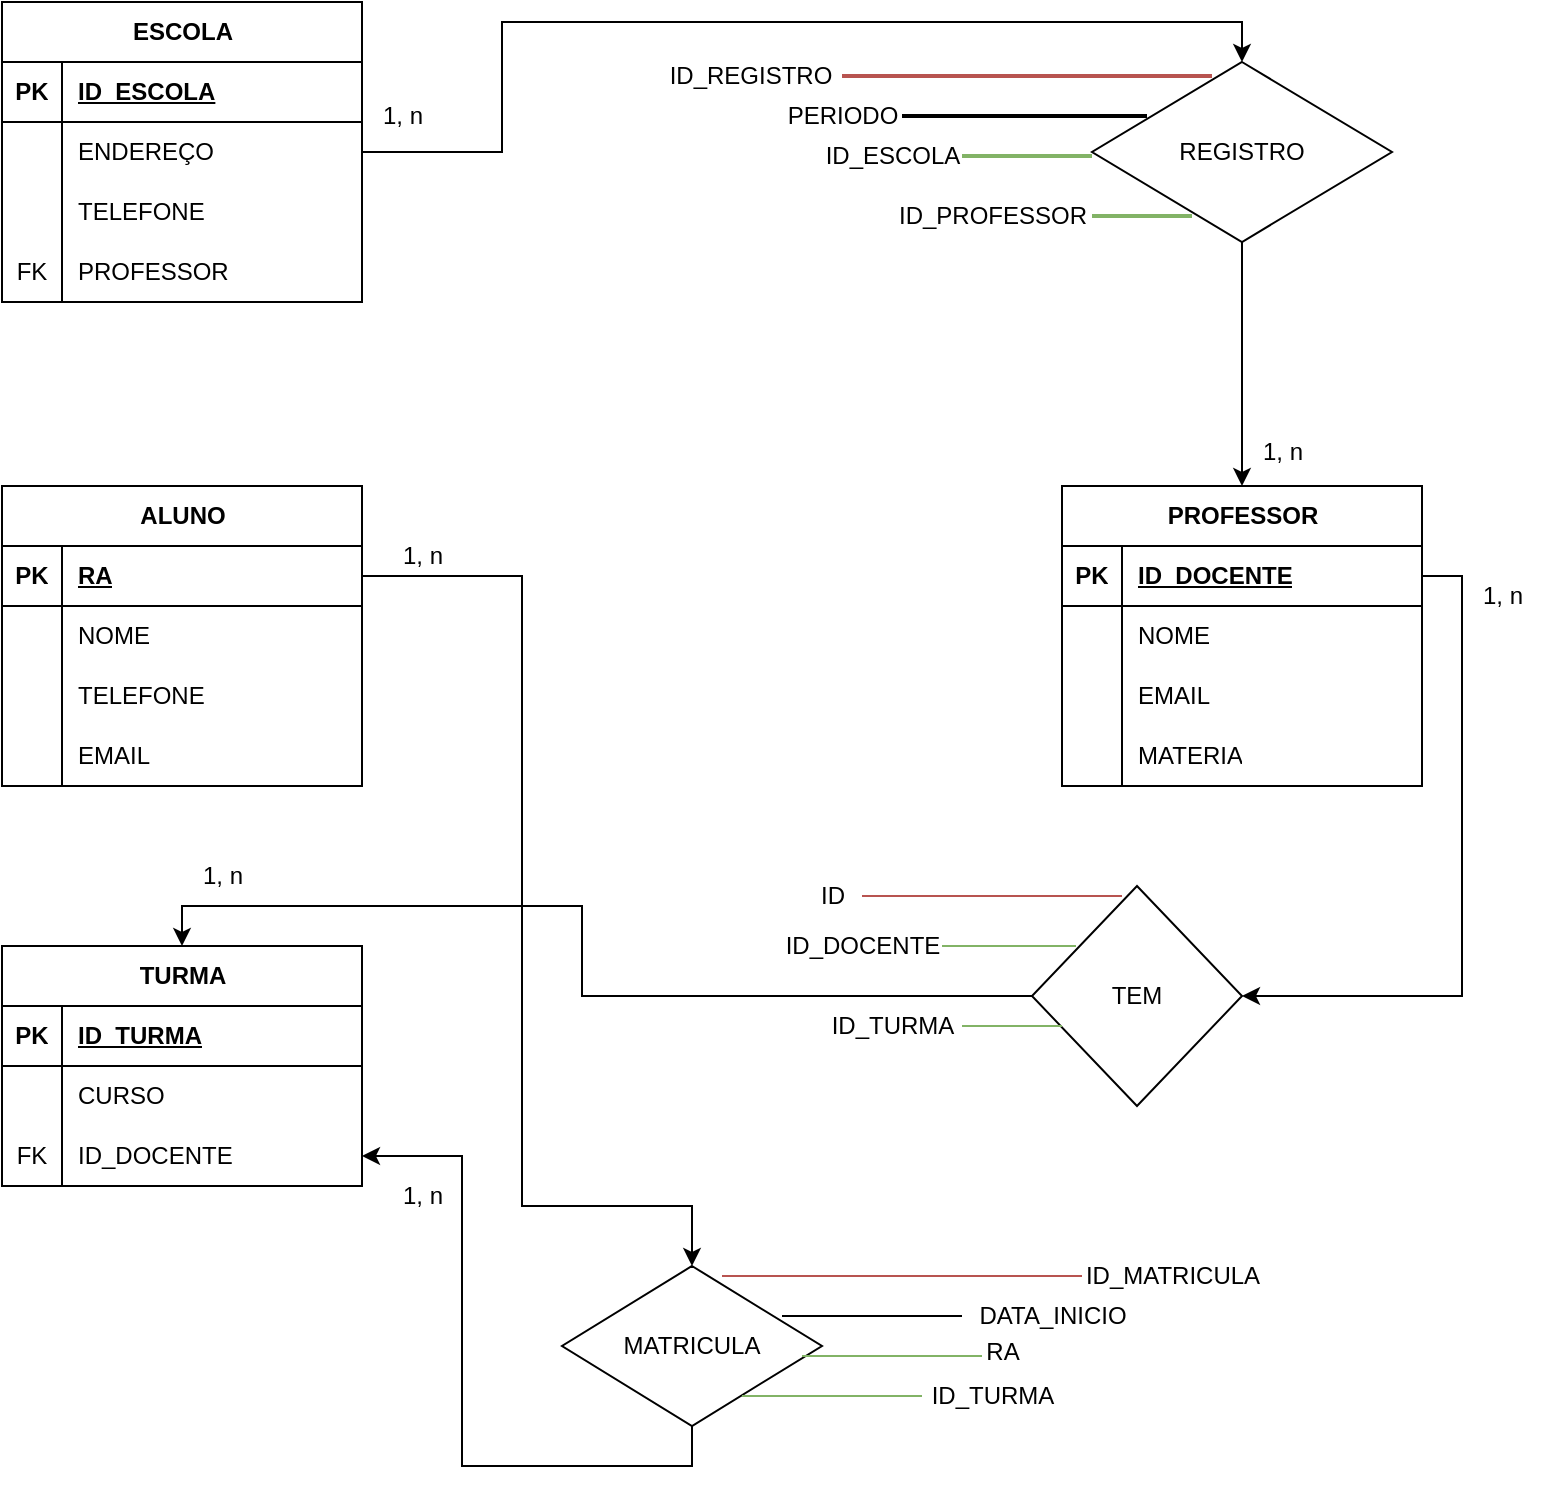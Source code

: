 <mxfile version="24.7.17">
  <diagram name="Página-1" id="XFf-yhiLJ4eEFVJLZDWL">
    <mxGraphModel dx="1147" dy="726" grid="1" gridSize="10" guides="1" tooltips="1" connect="1" arrows="1" fold="1" page="1" pageScale="1" pageWidth="827" pageHeight="1169" math="0" shadow="0">
      <root>
        <mxCell id="0" />
        <mxCell id="1" parent="0" />
        <mxCell id="puEb2fNfzqytaX8gkuvn-1" value="ALUNO" style="shape=table;startSize=30;container=1;collapsible=1;childLayout=tableLayout;fixedRows=1;rowLines=0;fontStyle=1;align=center;resizeLast=1;html=1;" parent="1" vertex="1">
          <mxGeometry x="40" y="310" width="180" height="150" as="geometry" />
        </mxCell>
        <mxCell id="puEb2fNfzqytaX8gkuvn-2" value="" style="shape=tableRow;horizontal=0;startSize=0;swimlaneHead=0;swimlaneBody=0;fillColor=none;collapsible=0;dropTarget=0;points=[[0,0.5],[1,0.5]];portConstraint=eastwest;top=0;left=0;right=0;bottom=1;" parent="puEb2fNfzqytaX8gkuvn-1" vertex="1">
          <mxGeometry y="30" width="180" height="30" as="geometry" />
        </mxCell>
        <mxCell id="puEb2fNfzqytaX8gkuvn-3" value="PK" style="shape=partialRectangle;connectable=0;fillColor=none;top=0;left=0;bottom=0;right=0;fontStyle=1;overflow=hidden;whiteSpace=wrap;html=1;" parent="puEb2fNfzqytaX8gkuvn-2" vertex="1">
          <mxGeometry width="30" height="30" as="geometry">
            <mxRectangle width="30" height="30" as="alternateBounds" />
          </mxGeometry>
        </mxCell>
        <mxCell id="puEb2fNfzqytaX8gkuvn-4" value="RA" style="shape=partialRectangle;connectable=0;fillColor=none;top=0;left=0;bottom=0;right=0;align=left;spacingLeft=6;fontStyle=5;overflow=hidden;whiteSpace=wrap;html=1;" parent="puEb2fNfzqytaX8gkuvn-2" vertex="1">
          <mxGeometry x="30" width="150" height="30" as="geometry">
            <mxRectangle width="150" height="30" as="alternateBounds" />
          </mxGeometry>
        </mxCell>
        <mxCell id="puEb2fNfzqytaX8gkuvn-5" value="" style="shape=tableRow;horizontal=0;startSize=0;swimlaneHead=0;swimlaneBody=0;fillColor=none;collapsible=0;dropTarget=0;points=[[0,0.5],[1,0.5]];portConstraint=eastwest;top=0;left=0;right=0;bottom=0;" parent="puEb2fNfzqytaX8gkuvn-1" vertex="1">
          <mxGeometry y="60" width="180" height="30" as="geometry" />
        </mxCell>
        <mxCell id="puEb2fNfzqytaX8gkuvn-6" value="" style="shape=partialRectangle;connectable=0;fillColor=none;top=0;left=0;bottom=0;right=0;editable=1;overflow=hidden;whiteSpace=wrap;html=1;" parent="puEb2fNfzqytaX8gkuvn-5" vertex="1">
          <mxGeometry width="30" height="30" as="geometry">
            <mxRectangle width="30" height="30" as="alternateBounds" />
          </mxGeometry>
        </mxCell>
        <mxCell id="puEb2fNfzqytaX8gkuvn-7" value="NOME" style="shape=partialRectangle;connectable=0;fillColor=none;top=0;left=0;bottom=0;right=0;align=left;spacingLeft=6;overflow=hidden;whiteSpace=wrap;html=1;" parent="puEb2fNfzqytaX8gkuvn-5" vertex="1">
          <mxGeometry x="30" width="150" height="30" as="geometry">
            <mxRectangle width="150" height="30" as="alternateBounds" />
          </mxGeometry>
        </mxCell>
        <mxCell id="puEb2fNfzqytaX8gkuvn-8" value="" style="shape=tableRow;horizontal=0;startSize=0;swimlaneHead=0;swimlaneBody=0;fillColor=none;collapsible=0;dropTarget=0;points=[[0,0.5],[1,0.5]];portConstraint=eastwest;top=0;left=0;right=0;bottom=0;" parent="puEb2fNfzqytaX8gkuvn-1" vertex="1">
          <mxGeometry y="90" width="180" height="30" as="geometry" />
        </mxCell>
        <mxCell id="puEb2fNfzqytaX8gkuvn-9" value="" style="shape=partialRectangle;connectable=0;fillColor=none;top=0;left=0;bottom=0;right=0;editable=1;overflow=hidden;whiteSpace=wrap;html=1;" parent="puEb2fNfzqytaX8gkuvn-8" vertex="1">
          <mxGeometry width="30" height="30" as="geometry">
            <mxRectangle width="30" height="30" as="alternateBounds" />
          </mxGeometry>
        </mxCell>
        <mxCell id="puEb2fNfzqytaX8gkuvn-10" value="TELEFONE" style="shape=partialRectangle;connectable=0;fillColor=none;top=0;left=0;bottom=0;right=0;align=left;spacingLeft=6;overflow=hidden;whiteSpace=wrap;html=1;" parent="puEb2fNfzqytaX8gkuvn-8" vertex="1">
          <mxGeometry x="30" width="150" height="30" as="geometry">
            <mxRectangle width="150" height="30" as="alternateBounds" />
          </mxGeometry>
        </mxCell>
        <mxCell id="puEb2fNfzqytaX8gkuvn-11" value="" style="shape=tableRow;horizontal=0;startSize=0;swimlaneHead=0;swimlaneBody=0;fillColor=none;collapsible=0;dropTarget=0;points=[[0,0.5],[1,0.5]];portConstraint=eastwest;top=0;left=0;right=0;bottom=0;" parent="puEb2fNfzqytaX8gkuvn-1" vertex="1">
          <mxGeometry y="120" width="180" height="30" as="geometry" />
        </mxCell>
        <mxCell id="puEb2fNfzqytaX8gkuvn-12" value="" style="shape=partialRectangle;connectable=0;fillColor=none;top=0;left=0;bottom=0;right=0;editable=1;overflow=hidden;whiteSpace=wrap;html=1;" parent="puEb2fNfzqytaX8gkuvn-11" vertex="1">
          <mxGeometry width="30" height="30" as="geometry">
            <mxRectangle width="30" height="30" as="alternateBounds" />
          </mxGeometry>
        </mxCell>
        <mxCell id="puEb2fNfzqytaX8gkuvn-13" value="EMAIL" style="shape=partialRectangle;connectable=0;fillColor=none;top=0;left=0;bottom=0;right=0;align=left;spacingLeft=6;overflow=hidden;whiteSpace=wrap;html=1;" parent="puEb2fNfzqytaX8gkuvn-11" vertex="1">
          <mxGeometry x="30" width="150" height="30" as="geometry">
            <mxRectangle width="150" height="30" as="alternateBounds" />
          </mxGeometry>
        </mxCell>
        <mxCell id="puEb2fNfzqytaX8gkuvn-14" value="ESCOLA" style="shape=table;startSize=30;container=1;collapsible=1;childLayout=tableLayout;fixedRows=1;rowLines=0;fontStyle=1;align=center;resizeLast=1;html=1;" parent="1" vertex="1">
          <mxGeometry x="40" y="68" width="180" height="150" as="geometry" />
        </mxCell>
        <mxCell id="puEb2fNfzqytaX8gkuvn-15" value="" style="shape=tableRow;horizontal=0;startSize=0;swimlaneHead=0;swimlaneBody=0;fillColor=none;collapsible=0;dropTarget=0;points=[[0,0.5],[1,0.5]];portConstraint=eastwest;top=0;left=0;right=0;bottom=1;" parent="puEb2fNfzqytaX8gkuvn-14" vertex="1">
          <mxGeometry y="30" width="180" height="30" as="geometry" />
        </mxCell>
        <mxCell id="puEb2fNfzqytaX8gkuvn-16" value="PK" style="shape=partialRectangle;connectable=0;fillColor=none;top=0;left=0;bottom=0;right=0;fontStyle=1;overflow=hidden;whiteSpace=wrap;html=1;" parent="puEb2fNfzqytaX8gkuvn-15" vertex="1">
          <mxGeometry width="30" height="30" as="geometry">
            <mxRectangle width="30" height="30" as="alternateBounds" />
          </mxGeometry>
        </mxCell>
        <mxCell id="puEb2fNfzqytaX8gkuvn-17" value="ID_ESCOLA" style="shape=partialRectangle;connectable=0;fillColor=none;top=0;left=0;bottom=0;right=0;align=left;spacingLeft=6;fontStyle=5;overflow=hidden;whiteSpace=wrap;html=1;" parent="puEb2fNfzqytaX8gkuvn-15" vertex="1">
          <mxGeometry x="30" width="150" height="30" as="geometry">
            <mxRectangle width="150" height="30" as="alternateBounds" />
          </mxGeometry>
        </mxCell>
        <mxCell id="puEb2fNfzqytaX8gkuvn-18" value="" style="shape=tableRow;horizontal=0;startSize=0;swimlaneHead=0;swimlaneBody=0;fillColor=none;collapsible=0;dropTarget=0;points=[[0,0.5],[1,0.5]];portConstraint=eastwest;top=0;left=0;right=0;bottom=0;" parent="puEb2fNfzqytaX8gkuvn-14" vertex="1">
          <mxGeometry y="60" width="180" height="30" as="geometry" />
        </mxCell>
        <mxCell id="puEb2fNfzqytaX8gkuvn-19" value="" style="shape=partialRectangle;connectable=0;fillColor=none;top=0;left=0;bottom=0;right=0;editable=1;overflow=hidden;whiteSpace=wrap;html=1;" parent="puEb2fNfzqytaX8gkuvn-18" vertex="1">
          <mxGeometry width="30" height="30" as="geometry">
            <mxRectangle width="30" height="30" as="alternateBounds" />
          </mxGeometry>
        </mxCell>
        <mxCell id="puEb2fNfzqytaX8gkuvn-20" value="ENDEREÇO" style="shape=partialRectangle;connectable=0;fillColor=none;top=0;left=0;bottom=0;right=0;align=left;spacingLeft=6;overflow=hidden;whiteSpace=wrap;html=1;" parent="puEb2fNfzqytaX8gkuvn-18" vertex="1">
          <mxGeometry x="30" width="150" height="30" as="geometry">
            <mxRectangle width="150" height="30" as="alternateBounds" />
          </mxGeometry>
        </mxCell>
        <mxCell id="puEb2fNfzqytaX8gkuvn-21" value="" style="shape=tableRow;horizontal=0;startSize=0;swimlaneHead=0;swimlaneBody=0;fillColor=none;collapsible=0;dropTarget=0;points=[[0,0.5],[1,0.5]];portConstraint=eastwest;top=0;left=0;right=0;bottom=0;" parent="puEb2fNfzqytaX8gkuvn-14" vertex="1">
          <mxGeometry y="90" width="180" height="30" as="geometry" />
        </mxCell>
        <mxCell id="puEb2fNfzqytaX8gkuvn-22" value="" style="shape=partialRectangle;connectable=0;fillColor=none;top=0;left=0;bottom=0;right=0;editable=1;overflow=hidden;whiteSpace=wrap;html=1;" parent="puEb2fNfzqytaX8gkuvn-21" vertex="1">
          <mxGeometry width="30" height="30" as="geometry">
            <mxRectangle width="30" height="30" as="alternateBounds" />
          </mxGeometry>
        </mxCell>
        <mxCell id="puEb2fNfzqytaX8gkuvn-23" value="TELEFONE" style="shape=partialRectangle;connectable=0;fillColor=none;top=0;left=0;bottom=0;right=0;align=left;spacingLeft=6;overflow=hidden;whiteSpace=wrap;html=1;" parent="puEb2fNfzqytaX8gkuvn-21" vertex="1">
          <mxGeometry x="30" width="150" height="30" as="geometry">
            <mxRectangle width="150" height="30" as="alternateBounds" />
          </mxGeometry>
        </mxCell>
        <mxCell id="puEb2fNfzqytaX8gkuvn-24" value="" style="shape=tableRow;horizontal=0;startSize=0;swimlaneHead=0;swimlaneBody=0;fillColor=none;collapsible=0;dropTarget=0;points=[[0,0.5],[1,0.5]];portConstraint=eastwest;top=0;left=0;right=0;bottom=0;" parent="puEb2fNfzqytaX8gkuvn-14" vertex="1">
          <mxGeometry y="120" width="180" height="30" as="geometry" />
        </mxCell>
        <mxCell id="puEb2fNfzqytaX8gkuvn-25" value="FK" style="shape=partialRectangle;connectable=0;fillColor=none;top=0;left=0;bottom=0;right=0;editable=1;overflow=hidden;whiteSpace=wrap;html=1;" parent="puEb2fNfzqytaX8gkuvn-24" vertex="1">
          <mxGeometry width="30" height="30" as="geometry">
            <mxRectangle width="30" height="30" as="alternateBounds" />
          </mxGeometry>
        </mxCell>
        <mxCell id="puEb2fNfzqytaX8gkuvn-26" value="PROFESSOR" style="shape=partialRectangle;connectable=0;fillColor=none;top=0;left=0;bottom=0;right=0;align=left;spacingLeft=6;overflow=hidden;whiteSpace=wrap;html=1;" parent="puEb2fNfzqytaX8gkuvn-24" vertex="1">
          <mxGeometry x="30" width="150" height="30" as="geometry">
            <mxRectangle width="150" height="30" as="alternateBounds" />
          </mxGeometry>
        </mxCell>
        <mxCell id="puEb2fNfzqytaX8gkuvn-27" value="PROFESSOR" style="shape=table;startSize=30;container=1;collapsible=1;childLayout=tableLayout;fixedRows=1;rowLines=0;fontStyle=1;align=center;resizeLast=1;html=1;" parent="1" vertex="1">
          <mxGeometry x="570" y="310" width="180" height="150" as="geometry" />
        </mxCell>
        <mxCell id="puEb2fNfzqytaX8gkuvn-28" value="" style="shape=tableRow;horizontal=0;startSize=0;swimlaneHead=0;swimlaneBody=0;fillColor=none;collapsible=0;dropTarget=0;points=[[0,0.5],[1,0.5]];portConstraint=eastwest;top=0;left=0;right=0;bottom=1;" parent="puEb2fNfzqytaX8gkuvn-27" vertex="1">
          <mxGeometry y="30" width="180" height="30" as="geometry" />
        </mxCell>
        <mxCell id="puEb2fNfzqytaX8gkuvn-29" value="PK" style="shape=partialRectangle;connectable=0;fillColor=none;top=0;left=0;bottom=0;right=0;fontStyle=1;overflow=hidden;whiteSpace=wrap;html=1;" parent="puEb2fNfzqytaX8gkuvn-28" vertex="1">
          <mxGeometry width="30" height="30" as="geometry">
            <mxRectangle width="30" height="30" as="alternateBounds" />
          </mxGeometry>
        </mxCell>
        <mxCell id="puEb2fNfzqytaX8gkuvn-30" value="ID_DOCENTE" style="shape=partialRectangle;connectable=0;fillColor=none;top=0;left=0;bottom=0;right=0;align=left;spacingLeft=6;fontStyle=5;overflow=hidden;whiteSpace=wrap;html=1;" parent="puEb2fNfzqytaX8gkuvn-28" vertex="1">
          <mxGeometry x="30" width="150" height="30" as="geometry">
            <mxRectangle width="150" height="30" as="alternateBounds" />
          </mxGeometry>
        </mxCell>
        <mxCell id="puEb2fNfzqytaX8gkuvn-31" value="" style="shape=tableRow;horizontal=0;startSize=0;swimlaneHead=0;swimlaneBody=0;fillColor=none;collapsible=0;dropTarget=0;points=[[0,0.5],[1,0.5]];portConstraint=eastwest;top=0;left=0;right=0;bottom=0;" parent="puEb2fNfzqytaX8gkuvn-27" vertex="1">
          <mxGeometry y="60" width="180" height="30" as="geometry" />
        </mxCell>
        <mxCell id="puEb2fNfzqytaX8gkuvn-32" value="" style="shape=partialRectangle;connectable=0;fillColor=none;top=0;left=0;bottom=0;right=0;editable=1;overflow=hidden;whiteSpace=wrap;html=1;" parent="puEb2fNfzqytaX8gkuvn-31" vertex="1">
          <mxGeometry width="30" height="30" as="geometry">
            <mxRectangle width="30" height="30" as="alternateBounds" />
          </mxGeometry>
        </mxCell>
        <mxCell id="puEb2fNfzqytaX8gkuvn-33" value="NOME" style="shape=partialRectangle;connectable=0;fillColor=none;top=0;left=0;bottom=0;right=0;align=left;spacingLeft=6;overflow=hidden;whiteSpace=wrap;html=1;" parent="puEb2fNfzqytaX8gkuvn-31" vertex="1">
          <mxGeometry x="30" width="150" height="30" as="geometry">
            <mxRectangle width="150" height="30" as="alternateBounds" />
          </mxGeometry>
        </mxCell>
        <mxCell id="puEb2fNfzqytaX8gkuvn-37" value="" style="shape=tableRow;horizontal=0;startSize=0;swimlaneHead=0;swimlaneBody=0;fillColor=none;collapsible=0;dropTarget=0;points=[[0,0.5],[1,0.5]];portConstraint=eastwest;top=0;left=0;right=0;bottom=0;" parent="puEb2fNfzqytaX8gkuvn-27" vertex="1">
          <mxGeometry y="90" width="180" height="30" as="geometry" />
        </mxCell>
        <mxCell id="puEb2fNfzqytaX8gkuvn-38" value="" style="shape=partialRectangle;connectable=0;fillColor=none;top=0;left=0;bottom=0;right=0;editable=1;overflow=hidden;whiteSpace=wrap;html=1;" parent="puEb2fNfzqytaX8gkuvn-37" vertex="1">
          <mxGeometry width="30" height="30" as="geometry">
            <mxRectangle width="30" height="30" as="alternateBounds" />
          </mxGeometry>
        </mxCell>
        <mxCell id="puEb2fNfzqytaX8gkuvn-39" value="EMAIL" style="shape=partialRectangle;connectable=0;fillColor=none;top=0;left=0;bottom=0;right=0;align=left;spacingLeft=6;overflow=hidden;whiteSpace=wrap;html=1;" parent="puEb2fNfzqytaX8gkuvn-37" vertex="1">
          <mxGeometry x="30" width="150" height="30" as="geometry">
            <mxRectangle width="150" height="30" as="alternateBounds" />
          </mxGeometry>
        </mxCell>
        <mxCell id="VdZGk-q2LkiDsEZGdjxJ-30" value="" style="shape=tableRow;horizontal=0;startSize=0;swimlaneHead=0;swimlaneBody=0;fillColor=none;collapsible=0;dropTarget=0;points=[[0,0.5],[1,0.5]];portConstraint=eastwest;top=0;left=0;right=0;bottom=0;" vertex="1" parent="puEb2fNfzqytaX8gkuvn-27">
          <mxGeometry y="120" width="180" height="30" as="geometry" />
        </mxCell>
        <mxCell id="VdZGk-q2LkiDsEZGdjxJ-31" value="" style="shape=partialRectangle;connectable=0;fillColor=none;top=0;left=0;bottom=0;right=0;editable=1;overflow=hidden;whiteSpace=wrap;html=1;" vertex="1" parent="VdZGk-q2LkiDsEZGdjxJ-30">
          <mxGeometry width="30" height="30" as="geometry">
            <mxRectangle width="30" height="30" as="alternateBounds" />
          </mxGeometry>
        </mxCell>
        <mxCell id="VdZGk-q2LkiDsEZGdjxJ-32" value="MATERIA" style="shape=partialRectangle;connectable=0;fillColor=none;top=0;left=0;bottom=0;right=0;align=left;spacingLeft=6;overflow=hidden;whiteSpace=wrap;html=1;" vertex="1" parent="VdZGk-q2LkiDsEZGdjxJ-30">
          <mxGeometry x="30" width="150" height="30" as="geometry">
            <mxRectangle width="150" height="30" as="alternateBounds" />
          </mxGeometry>
        </mxCell>
        <mxCell id="puEb2fNfzqytaX8gkuvn-71" style="edgeStyle=orthogonalEdgeStyle;rounded=0;orthogonalLoop=1;jettySize=auto;html=1;exitX=0.5;exitY=1;exitDx=0;exitDy=0;entryX=1;entryY=0.5;entryDx=0;entryDy=0;" parent="1" source="puEb2fNfzqytaX8gkuvn-40" target="puEb2fNfzqytaX8gkuvn-54" edge="1">
          <mxGeometry relative="1" as="geometry" />
        </mxCell>
        <mxCell id="puEb2fNfzqytaX8gkuvn-40" value="MATRICULA" style="shape=rhombus;html=1;dashed=0;whiteSpace=wrap;perimeter=rhombusPerimeter;" parent="1" vertex="1">
          <mxGeometry x="320" y="700" width="130" height="80" as="geometry" />
        </mxCell>
        <mxCell id="puEb2fNfzqytaX8gkuvn-44" value="TURMA" style="shape=table;startSize=30;container=1;collapsible=1;childLayout=tableLayout;fixedRows=1;rowLines=0;fontStyle=1;align=center;resizeLast=1;html=1;" parent="1" vertex="1">
          <mxGeometry x="40" y="540" width="180" height="120" as="geometry" />
        </mxCell>
        <mxCell id="puEb2fNfzqytaX8gkuvn-45" value="" style="shape=tableRow;horizontal=0;startSize=0;swimlaneHead=0;swimlaneBody=0;fillColor=none;collapsible=0;dropTarget=0;points=[[0,0.5],[1,0.5]];portConstraint=eastwest;top=0;left=0;right=0;bottom=1;" parent="puEb2fNfzqytaX8gkuvn-44" vertex="1">
          <mxGeometry y="30" width="180" height="30" as="geometry" />
        </mxCell>
        <mxCell id="puEb2fNfzqytaX8gkuvn-46" value="PK" style="shape=partialRectangle;connectable=0;fillColor=none;top=0;left=0;bottom=0;right=0;fontStyle=1;overflow=hidden;whiteSpace=wrap;html=1;" parent="puEb2fNfzqytaX8gkuvn-45" vertex="1">
          <mxGeometry width="30" height="30" as="geometry">
            <mxRectangle width="30" height="30" as="alternateBounds" />
          </mxGeometry>
        </mxCell>
        <mxCell id="puEb2fNfzqytaX8gkuvn-47" value="ID_TURMA" style="shape=partialRectangle;connectable=0;fillColor=none;top=0;left=0;bottom=0;right=0;align=left;spacingLeft=6;fontStyle=5;overflow=hidden;whiteSpace=wrap;html=1;" parent="puEb2fNfzqytaX8gkuvn-45" vertex="1">
          <mxGeometry x="30" width="150" height="30" as="geometry">
            <mxRectangle width="150" height="30" as="alternateBounds" />
          </mxGeometry>
        </mxCell>
        <mxCell id="puEb2fNfzqytaX8gkuvn-48" value="" style="shape=tableRow;horizontal=0;startSize=0;swimlaneHead=0;swimlaneBody=0;fillColor=none;collapsible=0;dropTarget=0;points=[[0,0.5],[1,0.5]];portConstraint=eastwest;top=0;left=0;right=0;bottom=0;" parent="puEb2fNfzqytaX8gkuvn-44" vertex="1">
          <mxGeometry y="60" width="180" height="30" as="geometry" />
        </mxCell>
        <mxCell id="puEb2fNfzqytaX8gkuvn-49" value="" style="shape=partialRectangle;connectable=0;fillColor=none;top=0;left=0;bottom=0;right=0;editable=1;overflow=hidden;whiteSpace=wrap;html=1;" parent="puEb2fNfzqytaX8gkuvn-48" vertex="1">
          <mxGeometry width="30" height="30" as="geometry">
            <mxRectangle width="30" height="30" as="alternateBounds" />
          </mxGeometry>
        </mxCell>
        <mxCell id="puEb2fNfzqytaX8gkuvn-50" value="CURSO" style="shape=partialRectangle;connectable=0;fillColor=none;top=0;left=0;bottom=0;right=0;align=left;spacingLeft=6;overflow=hidden;whiteSpace=wrap;html=1;" parent="puEb2fNfzqytaX8gkuvn-48" vertex="1">
          <mxGeometry x="30" width="150" height="30" as="geometry">
            <mxRectangle width="150" height="30" as="alternateBounds" />
          </mxGeometry>
        </mxCell>
        <mxCell id="puEb2fNfzqytaX8gkuvn-54" value="" style="shape=tableRow;horizontal=0;startSize=0;swimlaneHead=0;swimlaneBody=0;fillColor=none;collapsible=0;dropTarget=0;points=[[0,0.5],[1,0.5]];portConstraint=eastwest;top=0;left=0;right=0;bottom=0;" parent="puEb2fNfzqytaX8gkuvn-44" vertex="1">
          <mxGeometry y="90" width="180" height="30" as="geometry" />
        </mxCell>
        <mxCell id="puEb2fNfzqytaX8gkuvn-55" value="FK" style="shape=partialRectangle;connectable=0;fillColor=none;top=0;left=0;bottom=0;right=0;editable=1;overflow=hidden;whiteSpace=wrap;html=1;" parent="puEb2fNfzqytaX8gkuvn-54" vertex="1">
          <mxGeometry width="30" height="30" as="geometry">
            <mxRectangle width="30" height="30" as="alternateBounds" />
          </mxGeometry>
        </mxCell>
        <mxCell id="puEb2fNfzqytaX8gkuvn-56" value="ID_DOCENTE" style="shape=partialRectangle;connectable=0;fillColor=none;top=0;left=0;bottom=0;right=0;align=left;spacingLeft=6;overflow=hidden;whiteSpace=wrap;html=1;" parent="puEb2fNfzqytaX8gkuvn-54" vertex="1">
          <mxGeometry x="30" width="150" height="30" as="geometry">
            <mxRectangle width="150" height="30" as="alternateBounds" />
          </mxGeometry>
        </mxCell>
        <mxCell id="puEb2fNfzqytaX8gkuvn-69" style="edgeStyle=orthogonalEdgeStyle;rounded=0;orthogonalLoop=1;jettySize=auto;html=1;exitX=1;exitY=0.5;exitDx=0;exitDy=0;entryX=0.5;entryY=0;entryDx=0;entryDy=0;" parent="1" source="puEb2fNfzqytaX8gkuvn-2" target="puEb2fNfzqytaX8gkuvn-40" edge="1">
          <mxGeometry relative="1" as="geometry">
            <Array as="points">
              <mxPoint x="300" y="355" />
              <mxPoint x="300" y="670" />
              <mxPoint x="385" y="670" />
            </Array>
          </mxGeometry>
        </mxCell>
        <mxCell id="puEb2fNfzqytaX8gkuvn-72" value="1, n" style="text;html=1;align=center;verticalAlign=middle;resizable=0;points=[];autosize=1;strokeColor=none;fillColor=none;" parent="1" vertex="1">
          <mxGeometry x="230" y="330" width="40" height="30" as="geometry" />
        </mxCell>
        <mxCell id="puEb2fNfzqytaX8gkuvn-73" value="1, n" style="text;html=1;align=center;verticalAlign=middle;resizable=0;points=[];autosize=1;strokeColor=none;fillColor=none;" parent="1" vertex="1">
          <mxGeometry x="230" y="650" width="40" height="30" as="geometry" />
        </mxCell>
        <mxCell id="puEb2fNfzqytaX8gkuvn-79" style="edgeStyle=orthogonalEdgeStyle;rounded=0;orthogonalLoop=1;jettySize=auto;html=1;exitX=0.5;exitY=1;exitDx=0;exitDy=0;entryX=0.5;entryY=0;entryDx=0;entryDy=0;" parent="1" source="puEb2fNfzqytaX8gkuvn-75" target="puEb2fNfzqytaX8gkuvn-27" edge="1">
          <mxGeometry relative="1" as="geometry" />
        </mxCell>
        <mxCell id="puEb2fNfzqytaX8gkuvn-75" value="REGISTRO" style="shape=rhombus;html=1;dashed=0;whiteSpace=wrap;perimeter=rhombusPerimeter;" parent="1" vertex="1">
          <mxGeometry x="585" y="98" width="150" height="90" as="geometry" />
        </mxCell>
        <mxCell id="puEb2fNfzqytaX8gkuvn-78" style="edgeStyle=orthogonalEdgeStyle;rounded=0;orthogonalLoop=1;jettySize=auto;html=1;entryX=0.5;entryY=0;entryDx=0;entryDy=0;" parent="1" source="puEb2fNfzqytaX8gkuvn-18" target="puEb2fNfzqytaX8gkuvn-75" edge="1">
          <mxGeometry relative="1" as="geometry">
            <Array as="points">
              <mxPoint x="290" y="143" />
              <mxPoint x="290" y="78" />
              <mxPoint x="660" y="78" />
            </Array>
          </mxGeometry>
        </mxCell>
        <mxCell id="puEb2fNfzqytaX8gkuvn-80" value="1, n" style="text;html=1;align=center;verticalAlign=middle;resizable=0;points=[];autosize=1;strokeColor=none;fillColor=none;" parent="1" vertex="1">
          <mxGeometry x="220" y="110" width="40" height="30" as="geometry" />
        </mxCell>
        <mxCell id="puEb2fNfzqytaX8gkuvn-81" value="1, n" style="text;html=1;align=center;verticalAlign=middle;resizable=0;points=[];autosize=1;strokeColor=none;fillColor=none;" parent="1" vertex="1">
          <mxGeometry x="660" y="278" width="40" height="30" as="geometry" />
        </mxCell>
        <mxCell id="VdZGk-q2LkiDsEZGdjxJ-22" style="edgeStyle=orthogonalEdgeStyle;rounded=0;orthogonalLoop=1;jettySize=auto;html=1;exitX=0;exitY=0.5;exitDx=0;exitDy=0;entryX=0.5;entryY=0;entryDx=0;entryDy=0;" edge="1" parent="1" source="puEb2fNfzqytaX8gkuvn-82" target="puEb2fNfzqytaX8gkuvn-44">
          <mxGeometry relative="1" as="geometry">
            <Array as="points">
              <mxPoint x="330" y="565" />
              <mxPoint x="330" y="520" />
              <mxPoint x="130" y="520" />
            </Array>
          </mxGeometry>
        </mxCell>
        <mxCell id="puEb2fNfzqytaX8gkuvn-82" value="TEM" style="shape=rhombus;html=1;dashed=0;whiteSpace=wrap;perimeter=rhombusPerimeter;" parent="1" vertex="1">
          <mxGeometry x="555" y="510" width="105" height="110" as="geometry" />
        </mxCell>
        <mxCell id="puEb2fNfzqytaX8gkuvn-88" value="1, n" style="text;html=1;align=center;verticalAlign=middle;resizable=0;points=[];autosize=1;strokeColor=none;fillColor=none;" parent="1" vertex="1">
          <mxGeometry x="770" y="350" width="40" height="30" as="geometry" />
        </mxCell>
        <mxCell id="puEb2fNfzqytaX8gkuvn-91" value="1, n" style="text;html=1;align=center;verticalAlign=middle;resizable=0;points=[];autosize=1;strokeColor=none;fillColor=none;" parent="1" vertex="1">
          <mxGeometry x="130" y="490" width="40" height="30" as="geometry" />
        </mxCell>
        <mxCell id="VdZGk-q2LkiDsEZGdjxJ-2" value="" style="line;strokeWidth=1;rotatable=0;dashed=0;labelPosition=right;align=left;verticalAlign=middle;spacingTop=0;spacingLeft=6;points=[];portConstraint=eastwest;fillColor=#f8cecc;strokeColor=#b85450;" vertex="1" parent="1">
          <mxGeometry x="400" y="700" width="180" height="10" as="geometry" />
        </mxCell>
        <mxCell id="VdZGk-q2LkiDsEZGdjxJ-3" value="" style="line;strokeWidth=1;rotatable=0;dashed=0;labelPosition=right;align=left;verticalAlign=middle;spacingTop=0;spacingLeft=6;points=[];portConstraint=eastwest;" vertex="1" parent="1">
          <mxGeometry x="430" y="720" width="90" height="10" as="geometry" />
        </mxCell>
        <mxCell id="VdZGk-q2LkiDsEZGdjxJ-4" value="ID_MATRICULA" style="text;html=1;align=center;verticalAlign=middle;resizable=0;points=[];autosize=1;strokeColor=none;fillColor=none;" vertex="1" parent="1">
          <mxGeometry x="570" y="690" width="110" height="30" as="geometry" />
        </mxCell>
        <mxCell id="VdZGk-q2LkiDsEZGdjxJ-5" value="DATA_INICIO" style="text;html=1;align=center;verticalAlign=middle;resizable=0;points=[];autosize=1;strokeColor=none;fillColor=none;" vertex="1" parent="1">
          <mxGeometry x="515" y="710" width="100" height="30" as="geometry" />
        </mxCell>
        <mxCell id="VdZGk-q2LkiDsEZGdjxJ-6" value="" style="line;strokeWidth=1;rotatable=0;dashed=0;labelPosition=right;align=left;verticalAlign=middle;spacingTop=0;spacingLeft=6;points=[];portConstraint=eastwest;fillColor=#d5e8d4;strokeColor=#82b366;" vertex="1" parent="1">
          <mxGeometry x="440" y="740" width="90" height="10" as="geometry" />
        </mxCell>
        <mxCell id="VdZGk-q2LkiDsEZGdjxJ-7" value="" style="line;strokeWidth=1;rotatable=0;dashed=0;labelPosition=right;align=left;verticalAlign=middle;spacingTop=0;spacingLeft=6;points=[];portConstraint=eastwest;fillColor=#d5e8d4;strokeColor=#82b366;" vertex="1" parent="1">
          <mxGeometry x="410" y="760" width="90" height="10" as="geometry" />
        </mxCell>
        <mxCell id="VdZGk-q2LkiDsEZGdjxJ-9" value="RA" style="text;html=1;align=center;verticalAlign=middle;resizable=0;points=[];autosize=1;strokeColor=none;fillColor=none;" vertex="1" parent="1">
          <mxGeometry x="520" y="728" width="40" height="30" as="geometry" />
        </mxCell>
        <mxCell id="VdZGk-q2LkiDsEZGdjxJ-11" value="ID_TURMA" style="text;html=1;align=center;verticalAlign=middle;resizable=0;points=[];autosize=1;strokeColor=none;fillColor=none;" vertex="1" parent="1">
          <mxGeometry x="495" y="750" width="80" height="30" as="geometry" />
        </mxCell>
        <mxCell id="VdZGk-q2LkiDsEZGdjxJ-13" value="" style="line;strokeWidth=2;html=1;fillColor=#f8cecc;strokeColor=#b85450;" vertex="1" parent="1">
          <mxGeometry x="460" y="100" width="185" height="10" as="geometry" />
        </mxCell>
        <mxCell id="VdZGk-q2LkiDsEZGdjxJ-14" value="" style="line;strokeWidth=2;html=1;" vertex="1" parent="1">
          <mxGeometry x="490" y="120" width="122.5" height="10" as="geometry" />
        </mxCell>
        <mxCell id="VdZGk-q2LkiDsEZGdjxJ-15" value="" style="line;strokeWidth=2;html=1;fillColor=#d5e8d4;strokeColor=#82b366;" vertex="1" parent="1">
          <mxGeometry x="520" y="140" width="65" height="10" as="geometry" />
        </mxCell>
        <mxCell id="VdZGk-q2LkiDsEZGdjxJ-16" value="" style="line;strokeWidth=2;html=1;fillColor=#d5e8d4;strokeColor=#82b366;" vertex="1" parent="1">
          <mxGeometry x="585" y="170" width="50" height="10" as="geometry" />
        </mxCell>
        <mxCell id="VdZGk-q2LkiDsEZGdjxJ-18" value="ID_REGISTRO" style="text;html=1;align=center;verticalAlign=middle;resizable=0;points=[];autosize=1;strokeColor=none;fillColor=none;" vertex="1" parent="1">
          <mxGeometry x="364" y="90" width="100" height="30" as="geometry" />
        </mxCell>
        <mxCell id="VdZGk-q2LkiDsEZGdjxJ-19" value="ID_ESCOLA" style="text;html=1;align=center;verticalAlign=middle;resizable=0;points=[];autosize=1;strokeColor=none;fillColor=none;" vertex="1" parent="1">
          <mxGeometry x="440" y="130" width="90" height="30" as="geometry" />
        </mxCell>
        <mxCell id="VdZGk-q2LkiDsEZGdjxJ-20" value="ID_PROFESSOR" style="text;html=1;align=center;verticalAlign=middle;resizable=0;points=[];autosize=1;strokeColor=none;fillColor=none;" vertex="1" parent="1">
          <mxGeometry x="475" y="160" width="120" height="30" as="geometry" />
        </mxCell>
        <mxCell id="VdZGk-q2LkiDsEZGdjxJ-21" value="PERIODO" style="text;html=1;align=center;verticalAlign=middle;resizable=0;points=[];autosize=1;strokeColor=none;fillColor=none;" vertex="1" parent="1">
          <mxGeometry x="420" y="110" width="80" height="30" as="geometry" />
        </mxCell>
        <mxCell id="VdZGk-q2LkiDsEZGdjxJ-24" value="" style="line;strokeWidth=1;rotatable=0;dashed=0;labelPosition=right;align=left;verticalAlign=middle;spacingTop=0;spacingLeft=6;points=[];portConstraint=eastwest;fillColor=#f8cecc;strokeColor=#b85450;" vertex="1" parent="1">
          <mxGeometry x="470" y="510" width="130" height="10" as="geometry" />
        </mxCell>
        <mxCell id="VdZGk-q2LkiDsEZGdjxJ-25" value="" style="line;strokeWidth=1;rotatable=0;dashed=0;labelPosition=right;align=left;verticalAlign=middle;spacingTop=0;spacingLeft=6;points=[];portConstraint=eastwest;fillColor=#d5e8d4;strokeColor=#82b366;" vertex="1" parent="1">
          <mxGeometry x="510" y="535" width="67" height="10" as="geometry" />
        </mxCell>
        <mxCell id="VdZGk-q2LkiDsEZGdjxJ-26" value="" style="line;strokeWidth=1;rotatable=0;dashed=0;labelPosition=right;align=left;verticalAlign=middle;spacingTop=0;spacingLeft=6;points=[];portConstraint=eastwest;fillColor=#d5e8d4;strokeColor=#82b366;" vertex="1" parent="1">
          <mxGeometry x="520" y="575" width="50" height="10" as="geometry" />
        </mxCell>
        <mxCell id="VdZGk-q2LkiDsEZGdjxJ-28" value="ID" style="text;html=1;align=center;verticalAlign=middle;resizable=0;points=[];autosize=1;strokeColor=none;fillColor=none;" vertex="1" parent="1">
          <mxGeometry x="435" y="500" width="40" height="30" as="geometry" />
        </mxCell>
        <mxCell id="VdZGk-q2LkiDsEZGdjxJ-29" style="edgeStyle=orthogonalEdgeStyle;rounded=0;orthogonalLoop=1;jettySize=auto;html=1;exitX=1;exitY=0.5;exitDx=0;exitDy=0;entryX=1;entryY=0.5;entryDx=0;entryDy=0;" edge="1" parent="1" source="puEb2fNfzqytaX8gkuvn-28" target="puEb2fNfzqytaX8gkuvn-82">
          <mxGeometry relative="1" as="geometry" />
        </mxCell>
        <mxCell id="VdZGk-q2LkiDsEZGdjxJ-33" value="ID_DOCENTE" style="text;html=1;align=center;verticalAlign=middle;resizable=0;points=[];autosize=1;strokeColor=none;fillColor=none;" vertex="1" parent="1">
          <mxGeometry x="420" y="525" width="100" height="30" as="geometry" />
        </mxCell>
        <mxCell id="VdZGk-q2LkiDsEZGdjxJ-34" value="ID_TURMA" style="text;html=1;align=center;verticalAlign=middle;resizable=0;points=[];autosize=1;strokeColor=none;fillColor=none;" vertex="1" parent="1">
          <mxGeometry x="445" y="565" width="80" height="30" as="geometry" />
        </mxCell>
      </root>
    </mxGraphModel>
  </diagram>
</mxfile>

